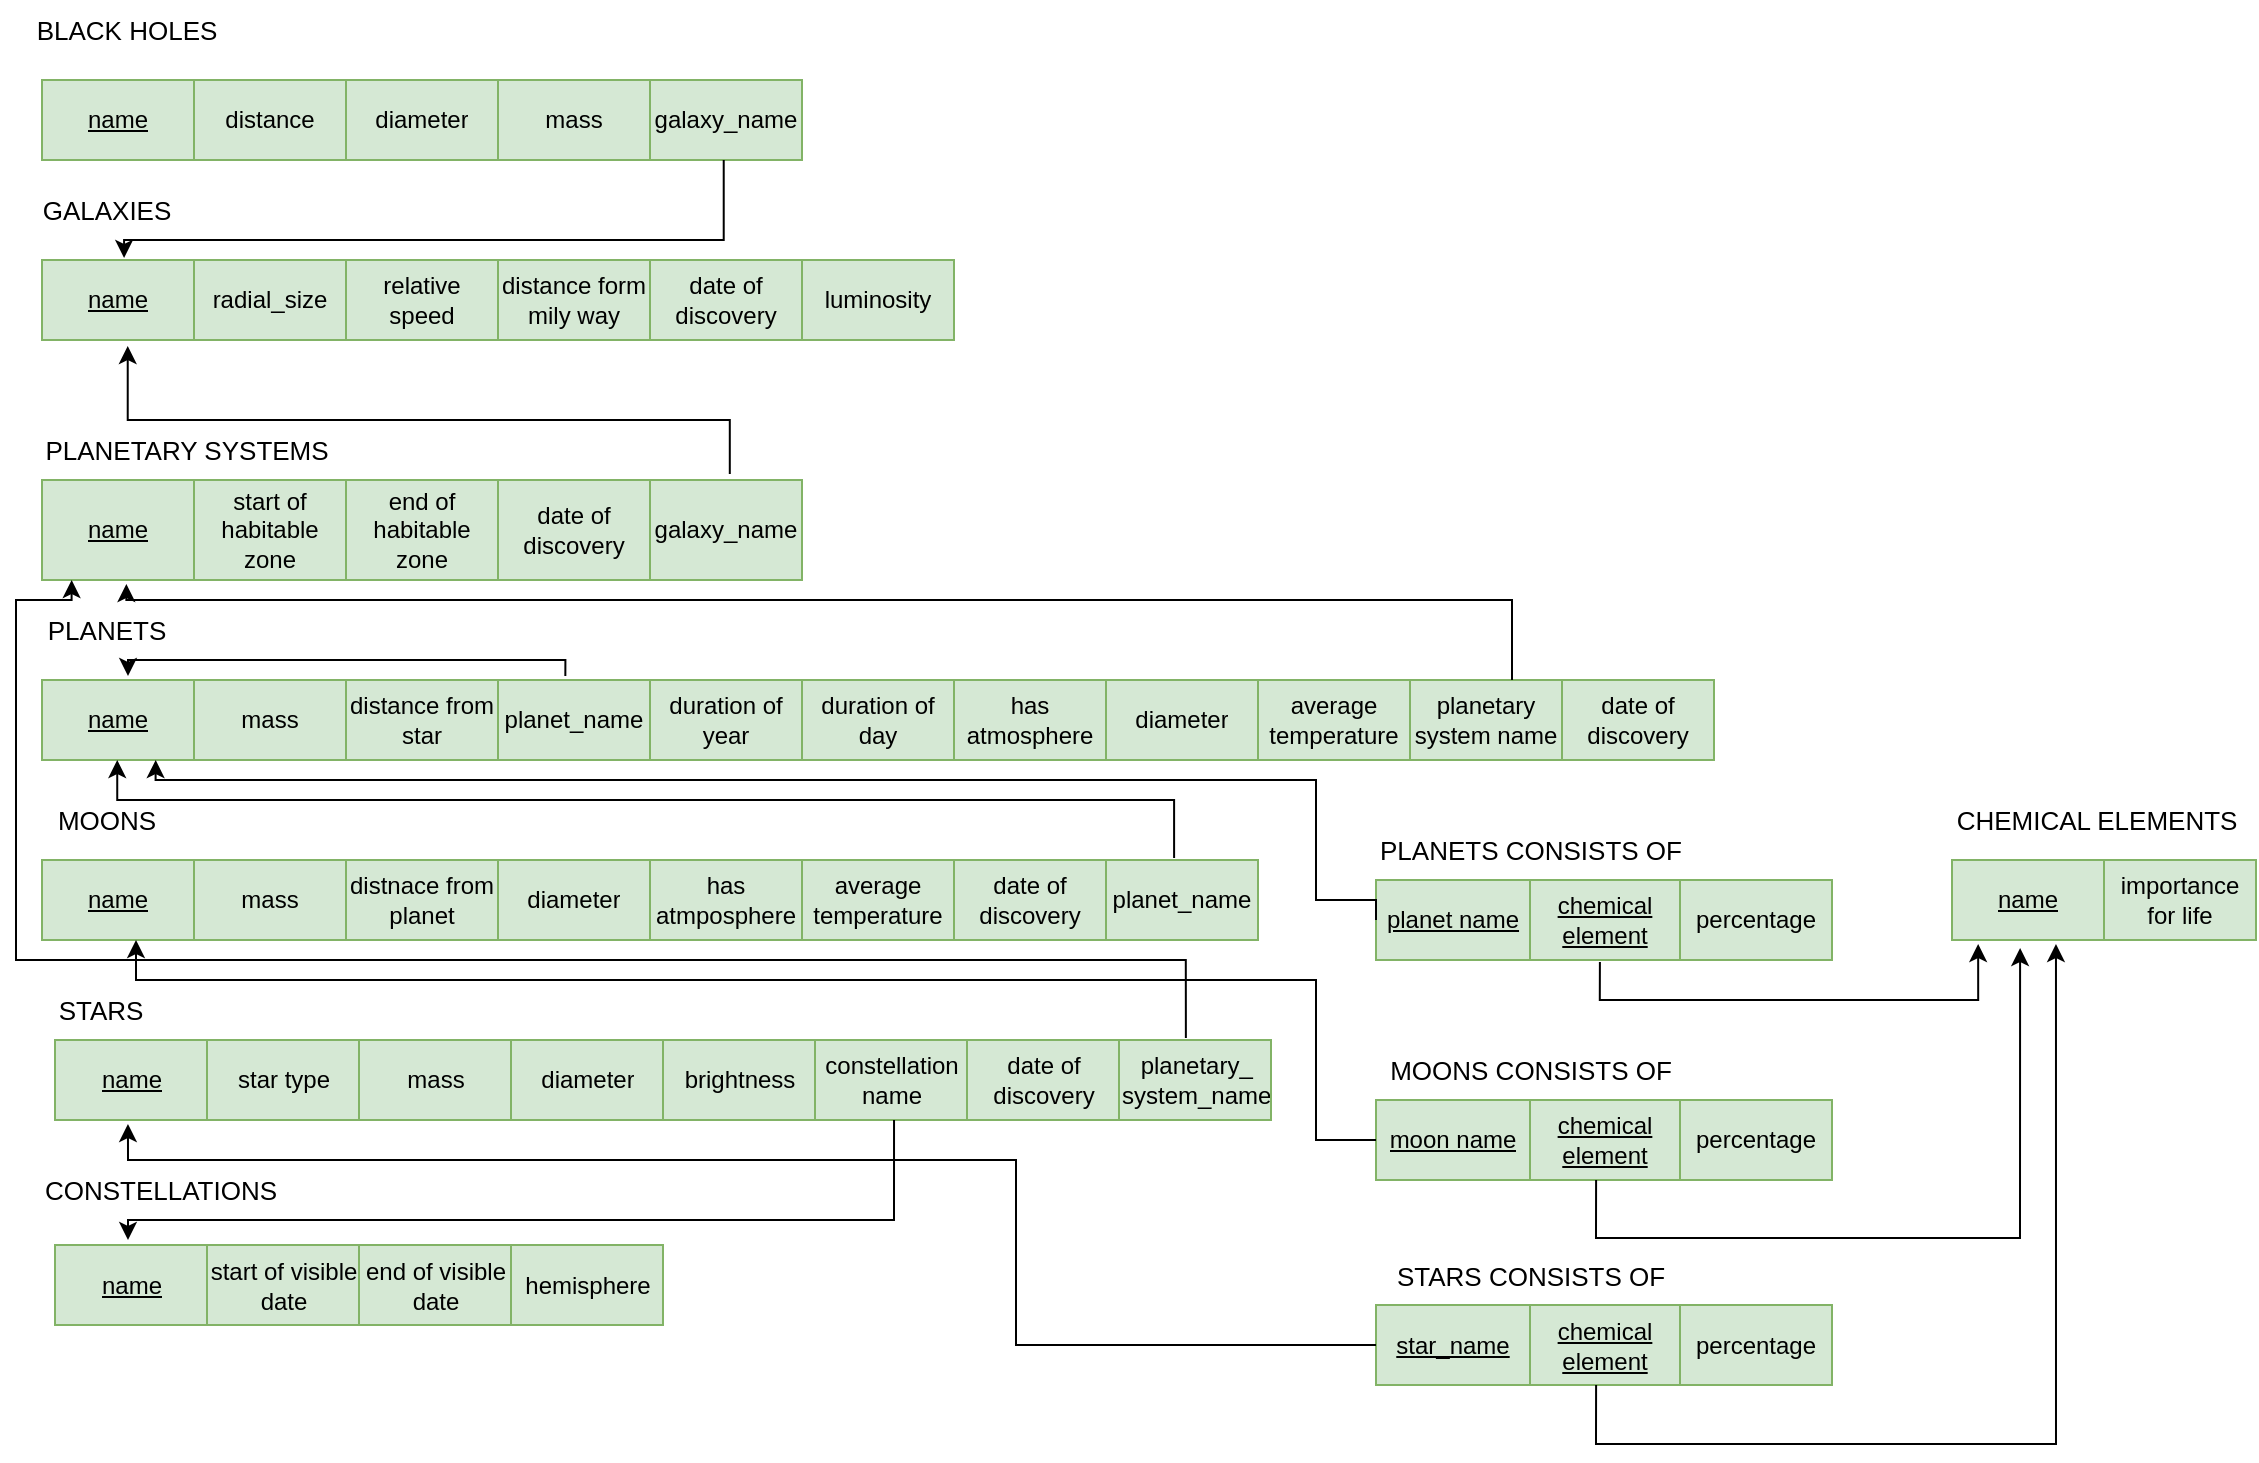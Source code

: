 <mxfile version="20.3.0" type="device"><diagram id="WyxX0tACF2Tr36Vf0N8y" name="Page-1"><mxGraphModel dx="1422" dy="865" grid="1" gridSize="10" guides="1" tooltips="1" connect="1" arrows="1" fold="1" page="1" pageScale="1" pageWidth="1100" pageHeight="850" math="0" shadow="0"><root><mxCell id="0"/><mxCell id="1" parent="0"/><mxCell id="R10SP0hqdDasr0h20sdK-1" value="" style="shape=table;html=1;whiteSpace=wrap;startSize=0;container=1;collapsible=0;childLayout=tableLayout;fillColor=#d5e8d4;strokeColor=#82b366;" parent="1" vertex="1"><mxGeometry x="23" y="330" width="380" height="40" as="geometry"/></mxCell><mxCell id="R10SP0hqdDasr0h20sdK-2" value="" style="shape=tableRow;horizontal=0;startSize=0;swimlaneHead=0;swimlaneBody=0;top=0;left=0;bottom=0;right=0;collapsible=0;dropTarget=0;fillColor=none;points=[[0,0.5],[1,0.5]];portConstraint=eastwest;" parent="R10SP0hqdDasr0h20sdK-1" vertex="1"><mxGeometry width="380" height="40" as="geometry"/></mxCell><mxCell id="R10SP0hqdDasr0h20sdK-15" value="&lt;u&gt;name&lt;/u&gt;" style="shape=partialRectangle;html=1;whiteSpace=wrap;connectable=0;fillColor=none;top=0;left=0;bottom=0;right=0;overflow=hidden;" parent="R10SP0hqdDasr0h20sdK-2" vertex="1"><mxGeometry width="76" height="40" as="geometry"><mxRectangle width="76" height="40" as="alternateBounds"/></mxGeometry></mxCell><mxCell id="R10SP0hqdDasr0h20sdK-14" value="distance" style="shape=partialRectangle;html=1;whiteSpace=wrap;connectable=0;fillColor=none;top=0;left=0;bottom=0;right=0;overflow=hidden;" parent="R10SP0hqdDasr0h20sdK-2" vertex="1"><mxGeometry x="76" width="76" height="40" as="geometry"><mxRectangle width="76" height="40" as="alternateBounds"/></mxGeometry></mxCell><mxCell id="R10SP0hqdDasr0h20sdK-3" value="diameter" style="shape=partialRectangle;html=1;whiteSpace=wrap;connectable=0;fillColor=none;top=0;left=0;bottom=0;right=0;overflow=hidden;" parent="R10SP0hqdDasr0h20sdK-2" vertex="1"><mxGeometry x="152" width="76" height="40" as="geometry"><mxRectangle width="76" height="40" as="alternateBounds"/></mxGeometry></mxCell><mxCell id="R10SP0hqdDasr0h20sdK-4" value="mass" style="shape=partialRectangle;html=1;whiteSpace=wrap;connectable=0;fillColor=none;top=0;left=0;bottom=0;right=0;overflow=hidden;" parent="R10SP0hqdDasr0h20sdK-2" vertex="1"><mxGeometry x="228" width="76" height="40" as="geometry"><mxRectangle width="76" height="40" as="alternateBounds"/></mxGeometry></mxCell><mxCell id="R10SP0hqdDasr0h20sdK-5" value="galaxy_name&lt;br&gt;" style="shape=partialRectangle;html=1;whiteSpace=wrap;connectable=0;fillColor=none;top=0;left=0;bottom=0;right=0;overflow=hidden;" parent="R10SP0hqdDasr0h20sdK-2" vertex="1"><mxGeometry x="304" width="76" height="40" as="geometry"><mxRectangle width="76" height="40" as="alternateBounds"/></mxGeometry></mxCell><mxCell id="R10SP0hqdDasr0h20sdK-16" value="BLACK HOLES" style="text;html=1;align=center;verticalAlign=middle;resizable=0;points=[];autosize=1;strokeColor=none;fillColor=none;fontSize=13;" parent="1" vertex="1"><mxGeometry x="10" y="290" width="110" height="30" as="geometry"/></mxCell><mxCell id="R10SP0hqdDasr0h20sdK-17" value="" style="shape=table;html=1;whiteSpace=wrap;startSize=0;container=1;collapsible=0;childLayout=tableLayout;fillColor=#d5e8d4;strokeColor=#82b366;" parent="1" vertex="1"><mxGeometry x="23" y="420" width="456" height="40" as="geometry"/></mxCell><mxCell id="R10SP0hqdDasr0h20sdK-18" value="" style="shape=tableRow;horizontal=0;startSize=0;swimlaneHead=0;swimlaneBody=0;top=0;left=0;bottom=0;right=0;collapsible=0;dropTarget=0;fillColor=none;points=[[0,0.5],[1,0.5]];portConstraint=eastwest;" parent="R10SP0hqdDasr0h20sdK-17" vertex="1"><mxGeometry width="456" height="40" as="geometry"/></mxCell><mxCell id="R10SP0hqdDasr0h20sdK-19" value="&lt;u&gt;name&lt;/u&gt;" style="shape=partialRectangle;html=1;whiteSpace=wrap;connectable=0;fillColor=none;top=0;left=0;bottom=0;right=0;overflow=hidden;" parent="R10SP0hqdDasr0h20sdK-18" vertex="1"><mxGeometry width="76" height="40" as="geometry"><mxRectangle width="76" height="40" as="alternateBounds"/></mxGeometry></mxCell><mxCell id="R10SP0hqdDasr0h20sdK-20" value="radial_size" style="shape=partialRectangle;html=1;whiteSpace=wrap;connectable=0;fillColor=none;top=0;left=0;bottom=0;right=0;overflow=hidden;" parent="R10SP0hqdDasr0h20sdK-18" vertex="1"><mxGeometry x="76" width="76" height="40" as="geometry"><mxRectangle width="76" height="40" as="alternateBounds"/></mxGeometry></mxCell><mxCell id="R10SP0hqdDasr0h20sdK-21" value="relative speed" style="shape=partialRectangle;html=1;whiteSpace=wrap;connectable=0;fillColor=none;top=0;left=0;bottom=0;right=0;overflow=hidden;" parent="R10SP0hqdDasr0h20sdK-18" vertex="1"><mxGeometry x="152" width="76" height="40" as="geometry"><mxRectangle width="76" height="40" as="alternateBounds"/></mxGeometry></mxCell><mxCell id="R10SP0hqdDasr0h20sdK-22" value="distance form mily way" style="shape=partialRectangle;html=1;whiteSpace=wrap;connectable=0;fillColor=none;top=0;left=0;bottom=0;right=0;overflow=hidden;" parent="R10SP0hqdDasr0h20sdK-18" vertex="1"><mxGeometry x="228" width="76" height="40" as="geometry"><mxRectangle width="76" height="40" as="alternateBounds"/></mxGeometry></mxCell><mxCell id="R10SP0hqdDasr0h20sdK-23" value="date of discovery" style="shape=partialRectangle;html=1;whiteSpace=wrap;connectable=0;fillColor=none;top=0;left=0;bottom=0;right=0;overflow=hidden;" parent="R10SP0hqdDasr0h20sdK-18" vertex="1"><mxGeometry x="304" width="76" height="40" as="geometry"><mxRectangle width="76" height="40" as="alternateBounds"/></mxGeometry></mxCell><mxCell id="R10SP0hqdDasr0h20sdK-26" value="luminosity" style="shape=partialRectangle;html=1;whiteSpace=wrap;connectable=0;fillColor=none;top=0;left=0;bottom=0;right=0;overflow=hidden;" parent="R10SP0hqdDasr0h20sdK-18" vertex="1"><mxGeometry x="380" width="76" height="40" as="geometry"><mxRectangle width="76" height="40" as="alternateBounds"/></mxGeometry></mxCell><mxCell id="R10SP0hqdDasr0h20sdK-24" value="GALAXIES" style="text;html=1;align=center;verticalAlign=middle;resizable=0;points=[];autosize=1;strokeColor=none;fillColor=none;fontSize=13;" parent="1" vertex="1"><mxGeometry x="10" y="380" width="90" height="30" as="geometry"/></mxCell><mxCell id="R10SP0hqdDasr0h20sdK-27" value="" style="shape=table;html=1;whiteSpace=wrap;startSize=0;container=1;collapsible=0;childLayout=tableLayout;fillColor=#d5e8d4;strokeColor=#82b366;" parent="1" vertex="1"><mxGeometry x="23" y="530" width="380" height="50" as="geometry"/></mxCell><mxCell id="R10SP0hqdDasr0h20sdK-28" value="" style="shape=tableRow;horizontal=0;startSize=0;swimlaneHead=0;swimlaneBody=0;top=0;left=0;bottom=0;right=0;collapsible=0;dropTarget=0;fillColor=none;points=[[0,0.5],[1,0.5]];portConstraint=eastwest;" parent="R10SP0hqdDasr0h20sdK-27" vertex="1"><mxGeometry width="380" height="50" as="geometry"/></mxCell><mxCell id="R10SP0hqdDasr0h20sdK-29" value="&lt;u&gt;name&lt;/u&gt;" style="shape=partialRectangle;html=1;whiteSpace=wrap;connectable=0;fillColor=none;top=0;left=0;bottom=0;right=0;overflow=hidden;" parent="R10SP0hqdDasr0h20sdK-28" vertex="1"><mxGeometry width="76" height="50" as="geometry"><mxRectangle width="76" height="50" as="alternateBounds"/></mxGeometry></mxCell><mxCell id="R10SP0hqdDasr0h20sdK-30" value="start of habitable zone" style="shape=partialRectangle;html=1;whiteSpace=wrap;connectable=0;fillColor=none;top=0;left=0;bottom=0;right=0;overflow=hidden;" parent="R10SP0hqdDasr0h20sdK-28" vertex="1"><mxGeometry x="76" width="76" height="50" as="geometry"><mxRectangle width="76" height="50" as="alternateBounds"/></mxGeometry></mxCell><mxCell id="R10SP0hqdDasr0h20sdK-37" value="end of habitable zone" style="shape=partialRectangle;html=1;whiteSpace=wrap;connectable=0;fillColor=none;top=0;left=0;bottom=0;right=0;overflow=hidden;" parent="R10SP0hqdDasr0h20sdK-28" vertex="1"><mxGeometry x="152" width="76" height="50" as="geometry"><mxRectangle width="76" height="50" as="alternateBounds"/></mxGeometry></mxCell><mxCell id="R10SP0hqdDasr0h20sdK-31" value="date of discovery" style="shape=partialRectangle;html=1;whiteSpace=wrap;connectable=0;fillColor=none;top=0;left=0;bottom=0;right=0;overflow=hidden;" parent="R10SP0hqdDasr0h20sdK-28" vertex="1"><mxGeometry x="228" width="76" height="50" as="geometry"><mxRectangle width="76" height="50" as="alternateBounds"/></mxGeometry></mxCell><mxCell id="R10SP0hqdDasr0h20sdK-38" value="galaxy_name" style="shape=partialRectangle;html=1;whiteSpace=wrap;connectable=0;fillColor=none;top=0;left=0;bottom=0;right=0;overflow=hidden;" parent="R10SP0hqdDasr0h20sdK-28" vertex="1"><mxGeometry x="304" width="76" height="50" as="geometry"><mxRectangle width="76" height="50" as="alternateBounds"/></mxGeometry></mxCell><mxCell id="R10SP0hqdDasr0h20sdK-35" value="PLANETARY SYSTEMS" style="text;html=1;align=center;verticalAlign=middle;resizable=0;points=[];autosize=1;strokeColor=none;fillColor=none;fontSize=13;" parent="1" vertex="1"><mxGeometry x="10" y="500" width="170" height="30" as="geometry"/></mxCell><mxCell id="R10SP0hqdDasr0h20sdK-39" value="" style="shape=table;html=1;whiteSpace=wrap;startSize=0;container=1;collapsible=0;childLayout=tableLayout;fillColor=#d5e8d4;strokeColor=#82b366;" parent="1" vertex="1"><mxGeometry x="23" y="630" width="836" height="40" as="geometry"/></mxCell><mxCell id="R10SP0hqdDasr0h20sdK-40" value="" style="shape=tableRow;horizontal=0;startSize=0;swimlaneHead=0;swimlaneBody=0;top=0;left=0;bottom=0;right=0;collapsible=0;dropTarget=0;fillColor=none;points=[[0,0.5],[1,0.5]];portConstraint=eastwest;" parent="R10SP0hqdDasr0h20sdK-39" vertex="1"><mxGeometry width="836" height="40" as="geometry"/></mxCell><mxCell id="R10SP0hqdDasr0h20sdK-41" value="&lt;u&gt;name&lt;/u&gt;" style="shape=partialRectangle;html=1;whiteSpace=wrap;connectable=0;fillColor=none;top=0;left=0;bottom=0;right=0;overflow=hidden;" parent="R10SP0hqdDasr0h20sdK-40" vertex="1"><mxGeometry width="76" height="40" as="geometry"><mxRectangle width="76" height="40" as="alternateBounds"/></mxGeometry></mxCell><mxCell id="R10SP0hqdDasr0h20sdK-42" value="mass" style="shape=partialRectangle;html=1;whiteSpace=wrap;connectable=0;fillColor=none;top=0;left=0;bottom=0;right=0;overflow=hidden;" parent="R10SP0hqdDasr0h20sdK-40" vertex="1"><mxGeometry x="76" width="76" height="40" as="geometry"><mxRectangle width="76" height="40" as="alternateBounds"/></mxGeometry></mxCell><mxCell id="R10SP0hqdDasr0h20sdK-43" value="distance from star" style="shape=partialRectangle;html=1;whiteSpace=wrap;connectable=0;fillColor=none;top=0;left=0;bottom=0;right=0;overflow=hidden;" parent="R10SP0hqdDasr0h20sdK-40" vertex="1"><mxGeometry x="152" width="76" height="40" as="geometry"><mxRectangle width="76" height="40" as="alternateBounds"/></mxGeometry></mxCell><mxCell id="R10SP0hqdDasr0h20sdK-44" value="planet_name" style="shape=partialRectangle;html=1;whiteSpace=wrap;connectable=0;fillColor=none;top=0;left=0;bottom=0;right=0;overflow=hidden;" parent="R10SP0hqdDasr0h20sdK-40" vertex="1"><mxGeometry x="228" width="76" height="40" as="geometry"><mxRectangle width="76" height="40" as="alternateBounds"/></mxGeometry></mxCell><mxCell id="R10SP0hqdDasr0h20sdK-45" value="duration of year" style="shape=partialRectangle;html=1;whiteSpace=wrap;connectable=0;fillColor=none;top=0;left=0;bottom=0;right=0;overflow=hidden;" parent="R10SP0hqdDasr0h20sdK-40" vertex="1"><mxGeometry x="304" width="76" height="40" as="geometry"><mxRectangle width="76" height="40" as="alternateBounds"/></mxGeometry></mxCell><mxCell id="R10SP0hqdDasr0h20sdK-46" value="duration of day" style="shape=partialRectangle;html=1;whiteSpace=wrap;connectable=0;fillColor=none;top=0;left=0;bottom=0;right=0;overflow=hidden;" parent="R10SP0hqdDasr0h20sdK-40" vertex="1"><mxGeometry x="380" width="76" height="40" as="geometry"><mxRectangle width="76" height="40" as="alternateBounds"/></mxGeometry></mxCell><mxCell id="R10SP0hqdDasr0h20sdK-48" value="has atmosphere" style="shape=partialRectangle;html=1;whiteSpace=wrap;connectable=0;fillColor=none;top=0;left=0;bottom=0;right=0;overflow=hidden;" parent="R10SP0hqdDasr0h20sdK-40" vertex="1"><mxGeometry x="456" width="76" height="40" as="geometry"><mxRectangle width="76" height="40" as="alternateBounds"/></mxGeometry></mxCell><mxCell id="R10SP0hqdDasr0h20sdK-49" value="diameter" style="shape=partialRectangle;html=1;whiteSpace=wrap;connectable=0;fillColor=none;top=0;left=0;bottom=0;right=0;overflow=hidden;" parent="R10SP0hqdDasr0h20sdK-40" vertex="1"><mxGeometry x="532" width="76" height="40" as="geometry"><mxRectangle width="76" height="40" as="alternateBounds"/></mxGeometry></mxCell><mxCell id="R10SP0hqdDasr0h20sdK-50" value="average temperature" style="shape=partialRectangle;html=1;whiteSpace=wrap;connectable=0;fillColor=none;top=0;left=0;bottom=0;right=0;overflow=hidden;" parent="R10SP0hqdDasr0h20sdK-40" vertex="1"><mxGeometry x="608" width="76" height="40" as="geometry"><mxRectangle width="76" height="40" as="alternateBounds"/></mxGeometry></mxCell><mxCell id="R10SP0hqdDasr0h20sdK-51" value="planetary system name" style="shape=partialRectangle;html=1;whiteSpace=wrap;connectable=0;fillColor=none;top=0;left=0;bottom=0;right=0;overflow=hidden;" parent="R10SP0hqdDasr0h20sdK-40" vertex="1"><mxGeometry x="684" width="76" height="40" as="geometry"><mxRectangle width="76" height="40" as="alternateBounds"/></mxGeometry></mxCell><mxCell id="R10SP0hqdDasr0h20sdK-52" value="date of discovery" style="shape=partialRectangle;html=1;whiteSpace=wrap;connectable=0;fillColor=none;top=0;left=0;bottom=0;right=0;overflow=hidden;" parent="R10SP0hqdDasr0h20sdK-40" vertex="1"><mxGeometry x="760" width="76" height="40" as="geometry"><mxRectangle width="76" height="40" as="alternateBounds"/></mxGeometry></mxCell><mxCell id="R10SP0hqdDasr0h20sdK-47" value="PLANETS" style="text;html=1;align=center;verticalAlign=middle;resizable=0;points=[];autosize=1;strokeColor=none;fillColor=none;fontSize=13;" parent="1" vertex="1"><mxGeometry x="15" y="590" width="80" height="30" as="geometry"/></mxCell><mxCell id="R10SP0hqdDasr0h20sdK-53" value="" style="shape=table;html=1;whiteSpace=wrap;startSize=0;container=1;collapsible=0;childLayout=tableLayout;fillColor=#d5e8d4;strokeColor=#82b366;" parent="1" vertex="1"><mxGeometry x="23" y="720" width="608" height="40" as="geometry"/></mxCell><mxCell id="R10SP0hqdDasr0h20sdK-54" value="" style="shape=tableRow;horizontal=0;startSize=0;swimlaneHead=0;swimlaneBody=0;top=0;left=0;bottom=0;right=0;collapsible=0;dropTarget=0;fillColor=none;points=[[0,0.5],[1,0.5]];portConstraint=eastwest;" parent="R10SP0hqdDasr0h20sdK-53" vertex="1"><mxGeometry width="608" height="40" as="geometry"/></mxCell><mxCell id="R10SP0hqdDasr0h20sdK-55" value="&lt;u&gt;name&lt;/u&gt;" style="shape=partialRectangle;html=1;whiteSpace=wrap;connectable=0;fillColor=none;top=0;left=0;bottom=0;right=0;overflow=hidden;" parent="R10SP0hqdDasr0h20sdK-54" vertex="1"><mxGeometry width="76" height="40" as="geometry"><mxRectangle width="76" height="40" as="alternateBounds"/></mxGeometry></mxCell><mxCell id="R10SP0hqdDasr0h20sdK-56" value="mass" style="shape=partialRectangle;html=1;whiteSpace=wrap;connectable=0;fillColor=none;top=0;left=0;bottom=0;right=0;overflow=hidden;" parent="R10SP0hqdDasr0h20sdK-54" vertex="1"><mxGeometry x="76" width="76" height="40" as="geometry"><mxRectangle width="76" height="40" as="alternateBounds"/></mxGeometry></mxCell><mxCell id="R10SP0hqdDasr0h20sdK-57" value="distnace from planet" style="shape=partialRectangle;html=1;whiteSpace=wrap;connectable=0;fillColor=none;top=0;left=0;bottom=0;right=0;overflow=hidden;" parent="R10SP0hqdDasr0h20sdK-54" vertex="1"><mxGeometry x="152" width="76" height="40" as="geometry"><mxRectangle width="76" height="40" as="alternateBounds"/></mxGeometry></mxCell><mxCell id="R10SP0hqdDasr0h20sdK-58" value="diameter" style="shape=partialRectangle;html=1;whiteSpace=wrap;connectable=0;fillColor=none;top=0;left=0;bottom=0;right=0;overflow=hidden;" parent="R10SP0hqdDasr0h20sdK-54" vertex="1"><mxGeometry x="228" width="76" height="40" as="geometry"><mxRectangle width="76" height="40" as="alternateBounds"/></mxGeometry></mxCell><mxCell id="R10SP0hqdDasr0h20sdK-59" value="has atmposphere" style="shape=partialRectangle;html=1;whiteSpace=wrap;connectable=0;fillColor=none;top=0;left=0;bottom=0;right=0;overflow=hidden;" parent="R10SP0hqdDasr0h20sdK-54" vertex="1"><mxGeometry x="304" width="76" height="40" as="geometry"><mxRectangle width="76" height="40" as="alternateBounds"/></mxGeometry></mxCell><mxCell id="R10SP0hqdDasr0h20sdK-60" value="average temperature" style="shape=partialRectangle;html=1;whiteSpace=wrap;connectable=0;fillColor=none;top=0;left=0;bottom=0;right=0;overflow=hidden;" parent="R10SP0hqdDasr0h20sdK-54" vertex="1"><mxGeometry x="380" width="76" height="40" as="geometry"><mxRectangle width="76" height="40" as="alternateBounds"/></mxGeometry></mxCell><mxCell id="R10SP0hqdDasr0h20sdK-62" value="date of discovery" style="shape=partialRectangle;html=1;whiteSpace=wrap;connectable=0;fillColor=none;top=0;left=0;bottom=0;right=0;overflow=hidden;" parent="R10SP0hqdDasr0h20sdK-54" vertex="1"><mxGeometry x="456" width="76" height="40" as="geometry"><mxRectangle width="76" height="40" as="alternateBounds"/></mxGeometry></mxCell><mxCell id="R10SP0hqdDasr0h20sdK-72" value="planet_name" style="shape=partialRectangle;html=1;whiteSpace=wrap;connectable=0;fillColor=none;top=0;left=0;bottom=0;right=0;overflow=hidden;" parent="R10SP0hqdDasr0h20sdK-54" vertex="1"><mxGeometry x="532" width="76" height="40" as="geometry"><mxRectangle width="76" height="40" as="alternateBounds"/></mxGeometry></mxCell><mxCell id="R10SP0hqdDasr0h20sdK-61" value="MOONS" style="text;html=1;align=center;verticalAlign=middle;resizable=0;points=[];autosize=1;strokeColor=none;fillColor=none;fontSize=13;" parent="1" vertex="1"><mxGeometry x="20" y="685" width="70" height="30" as="geometry"/></mxCell><mxCell id="R10SP0hqdDasr0h20sdK-63" value="" style="shape=table;html=1;whiteSpace=wrap;startSize=0;container=1;collapsible=0;childLayout=tableLayout;fillColor=#d5e8d4;strokeColor=#82b366;" parent="1" vertex="1"><mxGeometry x="978" y="720" width="152" height="40" as="geometry"/></mxCell><mxCell id="R10SP0hqdDasr0h20sdK-64" value="" style="shape=tableRow;horizontal=0;startSize=0;swimlaneHead=0;swimlaneBody=0;top=0;left=0;bottom=0;right=0;collapsible=0;dropTarget=0;fillColor=none;points=[[0,0.5],[1,0.5]];portConstraint=eastwest;" parent="R10SP0hqdDasr0h20sdK-63" vertex="1"><mxGeometry width="152" height="40" as="geometry"/></mxCell><mxCell id="R10SP0hqdDasr0h20sdK-65" value="&lt;u&gt;name&lt;/u&gt;" style="shape=partialRectangle;html=1;whiteSpace=wrap;connectable=0;fillColor=none;top=0;left=0;bottom=0;right=0;overflow=hidden;" parent="R10SP0hqdDasr0h20sdK-64" vertex="1"><mxGeometry width="76" height="40" as="geometry"><mxRectangle width="76" height="40" as="alternateBounds"/></mxGeometry></mxCell><mxCell id="R10SP0hqdDasr0h20sdK-66" value="importance for life" style="shape=partialRectangle;html=1;whiteSpace=wrap;connectable=0;fillColor=none;top=0;left=0;bottom=0;right=0;overflow=hidden;" parent="R10SP0hqdDasr0h20sdK-64" vertex="1"><mxGeometry x="76" width="76" height="40" as="geometry"><mxRectangle width="76" height="40" as="alternateBounds"/></mxGeometry></mxCell><mxCell id="R10SP0hqdDasr0h20sdK-73" value="CHEMICAL ELEMENTS" style="text;html=1;align=center;verticalAlign=middle;resizable=0;points=[];autosize=1;strokeColor=none;fillColor=none;fontSize=13;" parent="1" vertex="1"><mxGeometry x="970" y="685" width="160" height="30" as="geometry"/></mxCell><mxCell id="R10SP0hqdDasr0h20sdK-74" value="" style="shape=table;html=1;whiteSpace=wrap;startSize=0;container=1;collapsible=0;childLayout=tableLayout;fillColor=#d5e8d4;strokeColor=#82b366;" parent="1" vertex="1"><mxGeometry x="29.5" y="810" width="608" height="40" as="geometry"/></mxCell><mxCell id="R10SP0hqdDasr0h20sdK-75" value="" style="shape=tableRow;horizontal=0;startSize=0;swimlaneHead=0;swimlaneBody=0;top=0;left=0;bottom=0;right=0;collapsible=0;dropTarget=0;fillColor=none;points=[[0,0.5],[1,0.5]];portConstraint=eastwest;" parent="R10SP0hqdDasr0h20sdK-74" vertex="1"><mxGeometry width="608" height="40" as="geometry"/></mxCell><mxCell id="R10SP0hqdDasr0h20sdK-76" value="&lt;u&gt;name&lt;/u&gt;" style="shape=partialRectangle;html=1;whiteSpace=wrap;connectable=0;fillColor=none;top=0;left=0;bottom=0;right=0;overflow=hidden;" parent="R10SP0hqdDasr0h20sdK-75" vertex="1"><mxGeometry width="76" height="40" as="geometry"><mxRectangle width="76" height="40" as="alternateBounds"/></mxGeometry></mxCell><mxCell id="R10SP0hqdDasr0h20sdK-77" value="star type" style="shape=partialRectangle;html=1;whiteSpace=wrap;connectable=0;fillColor=none;top=0;left=0;bottom=0;right=0;overflow=hidden;" parent="R10SP0hqdDasr0h20sdK-75" vertex="1"><mxGeometry x="76" width="76" height="40" as="geometry"><mxRectangle width="76" height="40" as="alternateBounds"/></mxGeometry></mxCell><mxCell id="R10SP0hqdDasr0h20sdK-78" value="mass" style="shape=partialRectangle;html=1;whiteSpace=wrap;connectable=0;fillColor=none;top=0;left=0;bottom=0;right=0;overflow=hidden;" parent="R10SP0hqdDasr0h20sdK-75" vertex="1"><mxGeometry x="152" width="76" height="40" as="geometry"><mxRectangle width="76" height="40" as="alternateBounds"/></mxGeometry></mxCell><mxCell id="R10SP0hqdDasr0h20sdK-79" value="diameter" style="shape=partialRectangle;html=1;whiteSpace=wrap;connectable=0;fillColor=none;top=0;left=0;bottom=0;right=0;overflow=hidden;" parent="R10SP0hqdDasr0h20sdK-75" vertex="1"><mxGeometry x="228" width="76" height="40" as="geometry"><mxRectangle width="76" height="40" as="alternateBounds"/></mxGeometry></mxCell><mxCell id="R10SP0hqdDasr0h20sdK-80" value="brightness" style="shape=partialRectangle;html=1;whiteSpace=wrap;connectable=0;fillColor=none;top=0;left=0;bottom=0;right=0;overflow=hidden;" parent="R10SP0hqdDasr0h20sdK-75" vertex="1"><mxGeometry x="304" width="76" height="40" as="geometry"><mxRectangle width="76" height="40" as="alternateBounds"/></mxGeometry></mxCell><mxCell id="R10SP0hqdDasr0h20sdK-81" value="constellation name" style="shape=partialRectangle;html=1;whiteSpace=wrap;connectable=0;fillColor=none;top=0;left=0;bottom=0;right=0;overflow=hidden;" parent="R10SP0hqdDasr0h20sdK-75" vertex="1"><mxGeometry x="380" width="76" height="40" as="geometry"><mxRectangle width="76" height="40" as="alternateBounds"/></mxGeometry></mxCell><mxCell id="R10SP0hqdDasr0h20sdK-82" value="date of discovery" style="shape=partialRectangle;html=1;whiteSpace=wrap;connectable=0;fillColor=none;top=0;left=0;bottom=0;right=0;overflow=hidden;" parent="R10SP0hqdDasr0h20sdK-75" vertex="1"><mxGeometry x="456" width="76" height="40" as="geometry"><mxRectangle width="76" height="40" as="alternateBounds"/></mxGeometry></mxCell><mxCell id="R10SP0hqdDasr0h20sdK-85" value="planetary_&lt;br&gt;system_name" style="shape=partialRectangle;html=1;whiteSpace=wrap;connectable=0;fillColor=none;top=0;left=0;bottom=0;right=0;overflow=hidden;" parent="R10SP0hqdDasr0h20sdK-75" vertex="1"><mxGeometry x="532" width="76" height="40" as="geometry"><mxRectangle width="76" height="40" as="alternateBounds"/></mxGeometry></mxCell><mxCell id="R10SP0hqdDasr0h20sdK-84" value="STARS" style="text;html=1;align=center;verticalAlign=middle;resizable=0;points=[];autosize=1;strokeColor=none;fillColor=none;fontSize=13;" parent="1" vertex="1"><mxGeometry x="16.5" y="780" width="70" height="30" as="geometry"/></mxCell><mxCell id="R10SP0hqdDasr0h20sdK-86" value="" style="shape=table;html=1;whiteSpace=wrap;startSize=0;container=1;collapsible=0;childLayout=tableLayout;fillColor=#d5e8d4;strokeColor=#82b366;" parent="1" vertex="1"><mxGeometry x="29.5" y="912.5" width="304" height="40" as="geometry"/></mxCell><mxCell id="R10SP0hqdDasr0h20sdK-87" value="" style="shape=tableRow;horizontal=0;startSize=0;swimlaneHead=0;swimlaneBody=0;top=0;left=0;bottom=0;right=0;collapsible=0;dropTarget=0;fillColor=none;points=[[0,0.5],[1,0.5]];portConstraint=eastwest;" parent="R10SP0hqdDasr0h20sdK-86" vertex="1"><mxGeometry width="304" height="40" as="geometry"/></mxCell><mxCell id="R10SP0hqdDasr0h20sdK-88" value="&lt;u&gt;name&lt;/u&gt;" style="shape=partialRectangle;html=1;whiteSpace=wrap;connectable=0;fillColor=none;top=0;left=0;bottom=0;right=0;overflow=hidden;" parent="R10SP0hqdDasr0h20sdK-87" vertex="1"><mxGeometry width="76" height="40" as="geometry"><mxRectangle width="76" height="40" as="alternateBounds"/></mxGeometry></mxCell><mxCell id="R10SP0hqdDasr0h20sdK-89" value="start of visible date" style="shape=partialRectangle;html=1;whiteSpace=wrap;connectable=0;fillColor=none;top=0;left=0;bottom=0;right=0;overflow=hidden;" parent="R10SP0hqdDasr0h20sdK-87" vertex="1"><mxGeometry x="76" width="76" height="40" as="geometry"><mxRectangle width="76" height="40" as="alternateBounds"/></mxGeometry></mxCell><mxCell id="R10SP0hqdDasr0h20sdK-90" value="end of visible date" style="shape=partialRectangle;html=1;whiteSpace=wrap;connectable=0;fillColor=none;top=0;left=0;bottom=0;right=0;overflow=hidden;" parent="R10SP0hqdDasr0h20sdK-87" vertex="1"><mxGeometry x="152" width="76" height="40" as="geometry"><mxRectangle width="76" height="40" as="alternateBounds"/></mxGeometry></mxCell><mxCell id="R10SP0hqdDasr0h20sdK-91" value="hemisphere" style="shape=partialRectangle;html=1;whiteSpace=wrap;connectable=0;fillColor=none;top=0;left=0;bottom=0;right=0;overflow=hidden;" parent="R10SP0hqdDasr0h20sdK-87" vertex="1"><mxGeometry x="228" width="76" height="40" as="geometry"><mxRectangle width="76" height="40" as="alternateBounds"/></mxGeometry></mxCell><mxCell id="R10SP0hqdDasr0h20sdK-96" value="CONSTELLATIONS" style="text;html=1;align=center;verticalAlign=middle;resizable=0;points=[];autosize=1;strokeColor=none;fillColor=none;fontSize=13;" parent="1" vertex="1"><mxGeometry x="11.5" y="870" width="140" height="30" as="geometry"/></mxCell><mxCell id="R10SP0hqdDasr0h20sdK-97" value="" style="shape=table;html=1;whiteSpace=wrap;startSize=0;container=1;collapsible=0;childLayout=tableLayout;fillColor=#d5e8d4;strokeColor=#82b366;" parent="1" vertex="1"><mxGeometry x="690" y="730" width="228" height="40" as="geometry"/></mxCell><mxCell id="R10SP0hqdDasr0h20sdK-98" value="" style="shape=tableRow;horizontal=0;startSize=0;swimlaneHead=0;swimlaneBody=0;top=0;left=0;bottom=0;right=0;collapsible=0;dropTarget=0;fillColor=none;points=[[0,0.5],[1,0.5]];portConstraint=eastwest;" parent="R10SP0hqdDasr0h20sdK-97" vertex="1"><mxGeometry width="228" height="40" as="geometry"/></mxCell><mxCell id="R10SP0hqdDasr0h20sdK-99" value="&lt;u&gt;planet name&lt;/u&gt;" style="shape=partialRectangle;html=1;whiteSpace=wrap;connectable=0;fillColor=none;top=0;left=0;bottom=0;right=0;overflow=hidden;" parent="R10SP0hqdDasr0h20sdK-98" vertex="1"><mxGeometry width="77" height="40" as="geometry"><mxRectangle width="77" height="40" as="alternateBounds"/></mxGeometry></mxCell><mxCell id="R10SP0hqdDasr0h20sdK-100" value="&lt;u&gt;chemical element&lt;/u&gt;" style="shape=partialRectangle;html=1;whiteSpace=wrap;connectable=0;fillColor=none;top=0;left=0;bottom=0;right=0;overflow=hidden;" parent="R10SP0hqdDasr0h20sdK-98" vertex="1"><mxGeometry x="77" width="75" height="40" as="geometry"><mxRectangle width="75" height="40" as="alternateBounds"/></mxGeometry></mxCell><mxCell id="R10SP0hqdDasr0h20sdK-101" value="percentage" style="shape=partialRectangle;html=1;whiteSpace=wrap;connectable=0;fillColor=none;top=0;left=0;bottom=0;right=0;overflow=hidden;" parent="R10SP0hqdDasr0h20sdK-98" vertex="1"><mxGeometry x="152" width="76" height="40" as="geometry"><mxRectangle width="76" height="40" as="alternateBounds"/></mxGeometry></mxCell><mxCell id="R10SP0hqdDasr0h20sdK-104" value="PLANETS CONSISTS OF" style="text;html=1;align=center;verticalAlign=middle;resizable=0;points=[];autosize=1;strokeColor=none;fillColor=none;fontSize=13;" parent="1" vertex="1"><mxGeometry x="682" y="700" width="170" height="30" as="geometry"/></mxCell><mxCell id="R10SP0hqdDasr0h20sdK-105" value="" style="shape=table;html=1;whiteSpace=wrap;startSize=0;container=1;collapsible=0;childLayout=tableLayout;fillColor=#d5e8d4;strokeColor=#82b366;" parent="1" vertex="1"><mxGeometry x="690" y="840" width="228" height="40" as="geometry"/></mxCell><mxCell id="R10SP0hqdDasr0h20sdK-106" value="" style="shape=tableRow;horizontal=0;startSize=0;swimlaneHead=0;swimlaneBody=0;top=0;left=0;bottom=0;right=0;collapsible=0;dropTarget=0;fillColor=none;points=[[0,0.5],[1,0.5]];portConstraint=eastwest;" parent="R10SP0hqdDasr0h20sdK-105" vertex="1"><mxGeometry width="228" height="40" as="geometry"/></mxCell><mxCell id="R10SP0hqdDasr0h20sdK-107" value="&lt;u&gt;moon name&lt;/u&gt;" style="shape=partialRectangle;html=1;whiteSpace=wrap;connectable=0;fillColor=none;top=0;left=0;bottom=0;right=0;overflow=hidden;" parent="R10SP0hqdDasr0h20sdK-106" vertex="1"><mxGeometry width="77" height="40" as="geometry"><mxRectangle width="77" height="40" as="alternateBounds"/></mxGeometry></mxCell><mxCell id="R10SP0hqdDasr0h20sdK-108" value="&lt;u&gt;chemical element&lt;/u&gt;" style="shape=partialRectangle;html=1;whiteSpace=wrap;connectable=0;fillColor=none;top=0;left=0;bottom=0;right=0;overflow=hidden;" parent="R10SP0hqdDasr0h20sdK-106" vertex="1"><mxGeometry x="77" width="75" height="40" as="geometry"><mxRectangle width="75" height="40" as="alternateBounds"/></mxGeometry></mxCell><mxCell id="R10SP0hqdDasr0h20sdK-109" value="percentage" style="shape=partialRectangle;html=1;whiteSpace=wrap;connectable=0;fillColor=none;top=0;left=0;bottom=0;right=0;overflow=hidden;" parent="R10SP0hqdDasr0h20sdK-106" vertex="1"><mxGeometry x="152" width="76" height="40" as="geometry"><mxRectangle width="76" height="40" as="alternateBounds"/></mxGeometry></mxCell><mxCell id="R10SP0hqdDasr0h20sdK-110" value="MOONS CONSISTS OF" style="text;html=1;align=center;verticalAlign=middle;resizable=0;points=[];autosize=1;strokeColor=none;fillColor=none;fontSize=13;" parent="1" vertex="1"><mxGeometry x="687" y="810" width="160" height="30" as="geometry"/></mxCell><mxCell id="R10SP0hqdDasr0h20sdK-111" value="" style="shape=table;html=1;whiteSpace=wrap;startSize=0;container=1;collapsible=0;childLayout=tableLayout;fillColor=#d5e8d4;strokeColor=#82b366;" parent="1" vertex="1"><mxGeometry x="690" y="942.5" width="228" height="40" as="geometry"/></mxCell><mxCell id="R10SP0hqdDasr0h20sdK-112" value="" style="shape=tableRow;horizontal=0;startSize=0;swimlaneHead=0;swimlaneBody=0;top=0;left=0;bottom=0;right=0;collapsible=0;dropTarget=0;fillColor=none;points=[[0,0.5],[1,0.5]];portConstraint=eastwest;" parent="R10SP0hqdDasr0h20sdK-111" vertex="1"><mxGeometry width="228" height="40" as="geometry"/></mxCell><mxCell id="R10SP0hqdDasr0h20sdK-113" value="&lt;u&gt;star_name&lt;/u&gt;" style="shape=partialRectangle;html=1;whiteSpace=wrap;connectable=0;fillColor=none;top=0;left=0;bottom=0;right=0;overflow=hidden;" parent="R10SP0hqdDasr0h20sdK-112" vertex="1"><mxGeometry width="77" height="40" as="geometry"><mxRectangle width="77" height="40" as="alternateBounds"/></mxGeometry></mxCell><mxCell id="R10SP0hqdDasr0h20sdK-114" value="&lt;u&gt;chemical element&lt;/u&gt;" style="shape=partialRectangle;html=1;whiteSpace=wrap;connectable=0;fillColor=none;top=0;left=0;bottom=0;right=0;overflow=hidden;" parent="R10SP0hqdDasr0h20sdK-112" vertex="1"><mxGeometry x="77" width="75" height="40" as="geometry"><mxRectangle width="75" height="40" as="alternateBounds"/></mxGeometry></mxCell><mxCell id="R10SP0hqdDasr0h20sdK-115" value="percentage" style="shape=partialRectangle;html=1;whiteSpace=wrap;connectable=0;fillColor=none;top=0;left=0;bottom=0;right=0;overflow=hidden;" parent="R10SP0hqdDasr0h20sdK-112" vertex="1"><mxGeometry x="152" width="76" height="40" as="geometry"><mxRectangle width="76" height="40" as="alternateBounds"/></mxGeometry></mxCell><mxCell id="R10SP0hqdDasr0h20sdK-116" value="STARS CONSISTS OF" style="text;html=1;align=center;verticalAlign=middle;resizable=0;points=[];autosize=1;strokeColor=none;fillColor=none;fontSize=13;" parent="1" vertex="1"><mxGeometry x="687" y="912.5" width="160" height="30" as="geometry"/></mxCell><mxCell id="R10SP0hqdDasr0h20sdK-120" value="" style="edgeStyle=elbowEdgeStyle;elbow=vertical;endArrow=classic;html=1;rounded=0;fontSize=13;entryX=0.094;entryY=1.075;entryDx=0;entryDy=0;entryPerimeter=0;exitX=0.905;exitY=-0.06;exitDx=0;exitDy=0;exitPerimeter=0;" parent="1" source="R10SP0hqdDasr0h20sdK-28" target="R10SP0hqdDasr0h20sdK-18" edge="1"><mxGeometry width="50" height="50" relative="1" as="geometry"><mxPoint x="62.97" y="530" as="sourcePoint"/><mxPoint x="363.03" y="480" as="targetPoint"/><Array as="points"><mxPoint x="220" y="500"/></Array></mxGeometry></mxCell><mxCell id="R10SP0hqdDasr0h20sdK-121" value="" style="edgeStyle=elbowEdgeStyle;elbow=vertical;endArrow=classic;html=1;rounded=0;fontSize=13;exitX=0.897;exitY=1;exitDx=0;exitDy=0;exitPerimeter=0;entryX=0.09;entryY=-0.025;entryDx=0;entryDy=0;entryPerimeter=0;" parent="1" source="R10SP0hqdDasr0h20sdK-2" target="R10SP0hqdDasr0h20sdK-18" edge="1"><mxGeometry width="50" height="50" relative="1" as="geometry"><mxPoint x="400" y="410" as="sourcePoint"/><mxPoint x="450" y="360" as="targetPoint"/><Array as="points"><mxPoint x="200" y="410"/><mxPoint x="460" y="370"/><mxPoint x="60" y="420"/></Array></mxGeometry></mxCell><mxCell id="R10SP0hqdDasr0h20sdK-122" value="" style="edgeStyle=elbowEdgeStyle;elbow=vertical;endArrow=classic;html=1;rounded=0;fontSize=13;entryX=0.111;entryY=1.04;entryDx=0;entryDy=0;entryPerimeter=0;" parent="1" target="R10SP0hqdDasr0h20sdK-28" edge="1"><mxGeometry width="50" height="50" relative="1" as="geometry"><mxPoint x="758" y="630" as="sourcePoint"/><mxPoint x="370" y="590" as="targetPoint"/><Array as="points"><mxPoint x="180" y="590"/></Array></mxGeometry></mxCell><mxCell id="R10SP0hqdDasr0h20sdK-123" value="" style="edgeStyle=elbowEdgeStyle;elbow=vertical;endArrow=classic;html=1;rounded=0;fontSize=13;exitX=0.931;exitY=-0.025;exitDx=0;exitDy=0;exitPerimeter=0;entryX=0.045;entryY=1;entryDx=0;entryDy=0;entryPerimeter=0;" parent="1" source="R10SP0hqdDasr0h20sdK-54" target="R10SP0hqdDasr0h20sdK-40" edge="1"><mxGeometry width="50" height="50" relative="1" as="geometry"><mxPoint x="287.848" y="707.5" as="sourcePoint"/><mxPoint x="60.0" y="668.5" as="targetPoint"/><Array as="points"><mxPoint x="320" y="690"/></Array></mxGeometry></mxCell><mxCell id="R10SP0hqdDasr0h20sdK-126" value="" style="edgeStyle=segmentEdgeStyle;endArrow=classic;html=1;rounded=0;fontSize=13;exitX=0.93;exitY=-0.025;exitDx=0;exitDy=0;exitPerimeter=0;entryX=0.039;entryY=1;entryDx=0;entryDy=0;entryPerimeter=0;" parent="1" source="R10SP0hqdDasr0h20sdK-75" target="R10SP0hqdDasr0h20sdK-28" edge="1"><mxGeometry width="50" height="50" relative="1" as="geometry"><mxPoint x="610" y="797.5" as="sourcePoint"/><mxPoint x="60" y="590" as="targetPoint"/><Array as="points"><mxPoint x="595" y="770"/><mxPoint x="10" y="770"/><mxPoint x="10" y="590"/><mxPoint x="38" y="590"/></Array></mxGeometry></mxCell><mxCell id="R10SP0hqdDasr0h20sdK-127" value="" style="edgeStyle=segmentEdgeStyle;endArrow=classic;html=1;rounded=0;fontSize=13;exitX=0.69;exitY=1;exitDx=0;exitDy=0;exitPerimeter=0;" parent="1" source="R10SP0hqdDasr0h20sdK-75" edge="1"><mxGeometry width="50" height="50" relative="1" as="geometry"><mxPoint x="370" y="910" as="sourcePoint"/><mxPoint x="66" y="910" as="targetPoint"/><Array as="points"><mxPoint x="449" y="900"/><mxPoint x="66" y="900"/></Array></mxGeometry></mxCell><mxCell id="R10SP0hqdDasr0h20sdK-131" value="" style="edgeStyle=segmentEdgeStyle;endArrow=classic;html=1;rounded=0;fontSize=13;exitX=0.313;exitY=-0.05;exitDx=0;exitDy=0;exitPerimeter=0;" parent="1" source="R10SP0hqdDasr0h20sdK-40" edge="1"><mxGeometry width="50" height="50" relative="1" as="geometry"><mxPoint x="283.5" y="620" as="sourcePoint"/><mxPoint x="66" y="628" as="targetPoint"/><Array as="points"><mxPoint x="285" y="620"/><mxPoint x="66" y="620"/></Array></mxGeometry></mxCell><mxCell id="R10SP0hqdDasr0h20sdK-133" style="edgeStyle=orthogonalEdgeStyle;rounded=0;orthogonalLoop=1;jettySize=auto;html=1;exitX=0;exitY=0.5;exitDx=0;exitDy=0;entryX=0.068;entryY=1;entryDx=0;entryDy=0;entryPerimeter=0;fontSize=13;" parent="1" source="R10SP0hqdDasr0h20sdK-98" target="R10SP0hqdDasr0h20sdK-40" edge="1"><mxGeometry relative="1" as="geometry"><Array as="points"><mxPoint x="660" y="740"/><mxPoint x="660" y="680"/><mxPoint x="80" y="680"/></Array></mxGeometry></mxCell><mxCell id="R10SP0hqdDasr0h20sdK-134" value="" style="edgeStyle=segmentEdgeStyle;endArrow=classic;html=1;rounded=0;fontSize=13;exitX=0.491;exitY=1.025;exitDx=0;exitDy=0;exitPerimeter=0;entryX=0.086;entryY=1.05;entryDx=0;entryDy=0;entryPerimeter=0;" parent="1" source="R10SP0hqdDasr0h20sdK-98" target="R10SP0hqdDasr0h20sdK-64" edge="1"><mxGeometry width="50" height="50" relative="1" as="geometry"><mxPoint x="830" y="840" as="sourcePoint"/><mxPoint x="880" y="790" as="targetPoint"/><Array as="points"><mxPoint x="802" y="790"/><mxPoint x="991" y="790"/></Array></mxGeometry></mxCell><mxCell id="R10SP0hqdDasr0h20sdK-135" value="" style="edgeStyle=segmentEdgeStyle;endArrow=classic;html=1;rounded=0;fontSize=13;exitX=0.491;exitY=1.025;exitDx=0;exitDy=0;exitPerimeter=0;entryX=0.342;entryY=1.05;entryDx=0;entryDy=0;entryPerimeter=0;" parent="1" target="R10SP0hqdDasr0h20sdK-64" edge="1"><mxGeometry width="50" height="50" relative="1" as="geometry"><mxPoint x="800.048" y="982.5" as="sourcePoint"/><mxPoint x="1016.076" y="985.5" as="targetPoint"/><Array as="points"><mxPoint x="800" y="1012"/><mxPoint x="1030" y="1012"/></Array></mxGeometry></mxCell><mxCell id="R10SP0hqdDasr0h20sdK-136" value="" style="edgeStyle=segmentEdgeStyle;endArrow=classic;html=1;rounded=0;fontSize=13;exitX=0.491;exitY=1.025;exitDx=0;exitDy=0;exitPerimeter=0;entryX=0.224;entryY=1.1;entryDx=0;entryDy=0;entryPerimeter=0;" parent="1" target="R10SP0hqdDasr0h20sdK-64" edge="1"><mxGeometry width="50" height="50" relative="1" as="geometry"><mxPoint x="800.048" y="880" as="sourcePoint"/><mxPoint x="1016.076" y="883" as="targetPoint"/><Array as="points"><mxPoint x="800" y="909"/><mxPoint x="1012" y="909"/></Array></mxGeometry></mxCell><mxCell id="R10SP0hqdDasr0h20sdK-137" value="" style="edgeStyle=segmentEdgeStyle;endArrow=classic;html=1;rounded=0;fontSize=13;exitX=0;exitY=0.5;exitDx=0;exitDy=0;" parent="1" source="R10SP0hqdDasr0h20sdK-106" edge="1"><mxGeometry width="50" height="50" relative="1" as="geometry"><mxPoint x="600" y="930" as="sourcePoint"/><mxPoint x="70" y="760" as="targetPoint"/><Array as="points"><mxPoint x="660" y="860"/><mxPoint x="660" y="780"/><mxPoint x="70" y="780"/></Array></mxGeometry></mxCell><mxCell id="R10SP0hqdDasr0h20sdK-138" value="" style="edgeStyle=segmentEdgeStyle;endArrow=classic;html=1;rounded=0;fontSize=13;exitX=0;exitY=0.5;exitDx=0;exitDy=0;entryX=0.06;entryY=1.05;entryDx=0;entryDy=0;entryPerimeter=0;" parent="1" source="R10SP0hqdDasr0h20sdK-112" target="R10SP0hqdDasr0h20sdK-75" edge="1"><mxGeometry width="50" height="50" relative="1" as="geometry"><mxPoint x="600" y="970" as="sourcePoint"/><mxPoint x="620" y="920" as="targetPoint"/><Array as="points"><mxPoint x="510" y="963"/><mxPoint x="510" y="870"/><mxPoint x="66" y="870"/></Array></mxGeometry></mxCell></root></mxGraphModel></diagram></mxfile>
